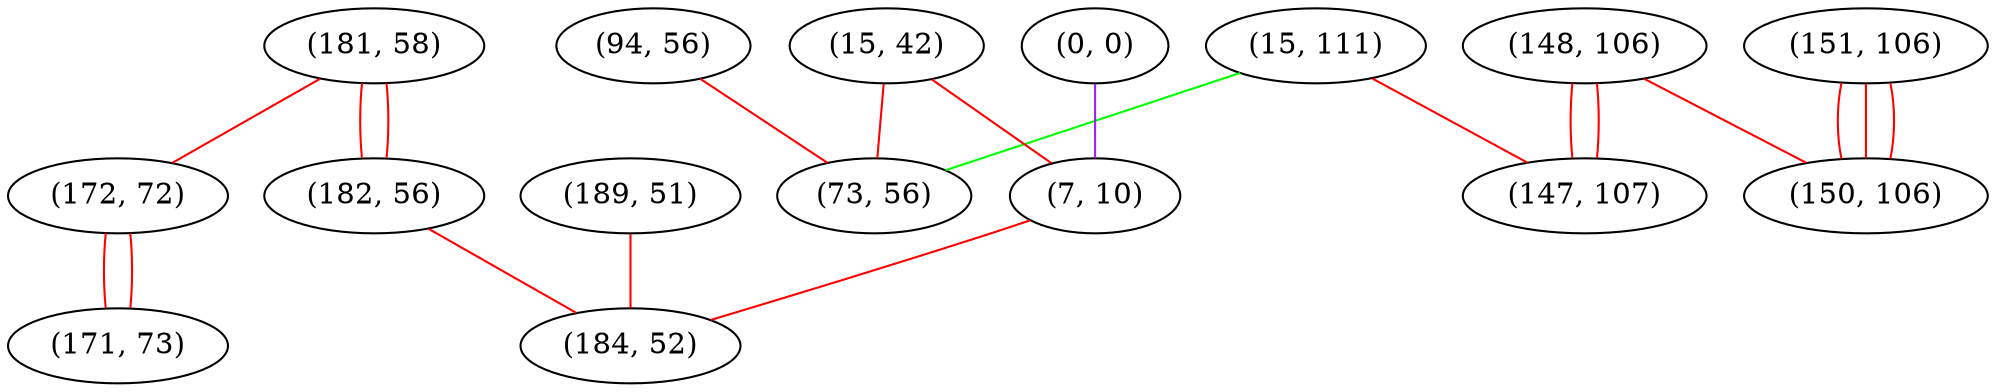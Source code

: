 graph "" {
"(15, 111)";
"(0, 0)";
"(181, 58)";
"(182, 56)";
"(151, 106)";
"(189, 51)";
"(172, 72)";
"(171, 73)";
"(15, 42)";
"(94, 56)";
"(148, 106)";
"(7, 10)";
"(73, 56)";
"(150, 106)";
"(147, 107)";
"(184, 52)";
"(15, 111)" -- "(73, 56)"  [color=green, key=0, weight=2];
"(15, 111)" -- "(147, 107)"  [color=red, key=0, weight=1];
"(0, 0)" -- "(7, 10)"  [color=purple, key=0, weight=4];
"(181, 58)" -- "(182, 56)"  [color=red, key=0, weight=1];
"(181, 58)" -- "(182, 56)"  [color=red, key=1, weight=1];
"(181, 58)" -- "(172, 72)"  [color=red, key=0, weight=1];
"(182, 56)" -- "(184, 52)"  [color=red, key=0, weight=1];
"(151, 106)" -- "(150, 106)"  [color=red, key=0, weight=1];
"(151, 106)" -- "(150, 106)"  [color=red, key=1, weight=1];
"(151, 106)" -- "(150, 106)"  [color=red, key=2, weight=1];
"(189, 51)" -- "(184, 52)"  [color=red, key=0, weight=1];
"(172, 72)" -- "(171, 73)"  [color=red, key=0, weight=1];
"(172, 72)" -- "(171, 73)"  [color=red, key=1, weight=1];
"(15, 42)" -- "(73, 56)"  [color=red, key=0, weight=1];
"(15, 42)" -- "(7, 10)"  [color=red, key=0, weight=1];
"(94, 56)" -- "(73, 56)"  [color=red, key=0, weight=1];
"(148, 106)" -- "(150, 106)"  [color=red, key=0, weight=1];
"(148, 106)" -- "(147, 107)"  [color=red, key=0, weight=1];
"(148, 106)" -- "(147, 107)"  [color=red, key=1, weight=1];
"(7, 10)" -- "(184, 52)"  [color=red, key=0, weight=1];
}
